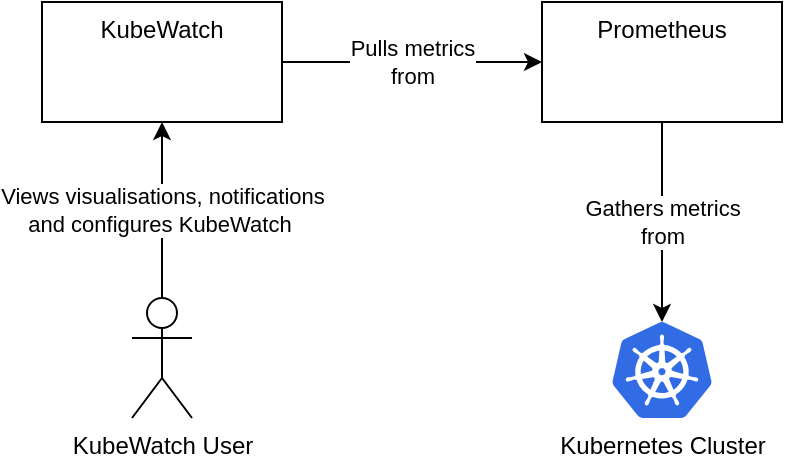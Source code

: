 <mxfile version="16.5.1" type="device"><diagram id="AmTqFOqn3dXTEwt37umZ" name="Page-1"><mxGraphModel dx="1102" dy="1025" grid="1" gridSize="10" guides="1" tooltips="1" connect="1" arrows="1" fold="1" page="1" pageScale="1" pageWidth="827" pageHeight="1169" math="0" shadow="0"><root><mxCell id="0"/><mxCell id="1" parent="0"/><mxCell id="wzD5YncnkmuTWMMhhZrM-3" value="Views visualisations, notifications&lt;br&gt;and configures KubeWatch&amp;nbsp;" style="edgeStyle=orthogonalEdgeStyle;rounded=0;orthogonalLoop=1;jettySize=auto;html=1;" edge="1" parent="1" source="wzD5YncnkmuTWMMhhZrM-1" target="wzD5YncnkmuTWMMhhZrM-2"><mxGeometry relative="1" as="geometry"/></mxCell><mxCell id="wzD5YncnkmuTWMMhhZrM-1" value="KubeWatch User" style="shape=umlActor;verticalLabelPosition=bottom;verticalAlign=top;html=1;outlineConnect=0;" vertex="1" parent="1"><mxGeometry x="225" y="488" width="30" height="60" as="geometry"/></mxCell><mxCell id="wzD5YncnkmuTWMMhhZrM-5" value="Pulls metrics&lt;br&gt;from" style="edgeStyle=orthogonalEdgeStyle;rounded=0;orthogonalLoop=1;jettySize=auto;html=1;" edge="1" parent="1" source="wzD5YncnkmuTWMMhhZrM-2" target="wzD5YncnkmuTWMMhhZrM-4"><mxGeometry relative="1" as="geometry"/></mxCell><mxCell id="wzD5YncnkmuTWMMhhZrM-2" value="KubeWatch" style="whiteSpace=wrap;html=1;verticalAlign=top;" vertex="1" parent="1"><mxGeometry x="180" y="340" width="120" height="60" as="geometry"/></mxCell><mxCell id="wzD5YncnkmuTWMMhhZrM-7" value="Gathers metrics&lt;br&gt;from" style="edgeStyle=orthogonalEdgeStyle;rounded=0;orthogonalLoop=1;jettySize=auto;html=1;jumpStyle=none;targetPerimeterSpacing=0;spacingLeft=0;spacingRight=0;labelBorderColor=none;jumpSize=6;shadow=0;sketch=0;" edge="1" parent="1" source="wzD5YncnkmuTWMMhhZrM-4" target="wzD5YncnkmuTWMMhhZrM-8"><mxGeometry relative="1" as="geometry"><mxPoint x="501" y="370" as="sourcePoint"/><mxPoint x="490" y="500" as="targetPoint"/></mxGeometry></mxCell><mxCell id="wzD5YncnkmuTWMMhhZrM-4" value="Prometheus" style="whiteSpace=wrap;html=1;verticalAlign=top;" vertex="1" parent="1"><mxGeometry x="430" y="340" width="120" height="60" as="geometry"/></mxCell><mxCell id="wzD5YncnkmuTWMMhhZrM-8" value="Kubernetes Cluster" style="sketch=0;aspect=fixed;html=1;points=[];align=center;image;fontSize=12;image=img/lib/mscae/Kubernetes.svg;" vertex="1" parent="1"><mxGeometry x="465" y="500" width="50" height="48" as="geometry"/></mxCell></root></mxGraphModel></diagram></mxfile>